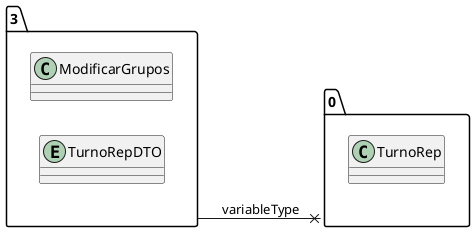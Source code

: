 @startuml 
allow_mixing
left to right direction
package "3"{
class ModificarGrupos
entity TurnoRepDTO

}
package "0"{
class TurnoRep

}
"3" --x "0":variableType
@enduml
